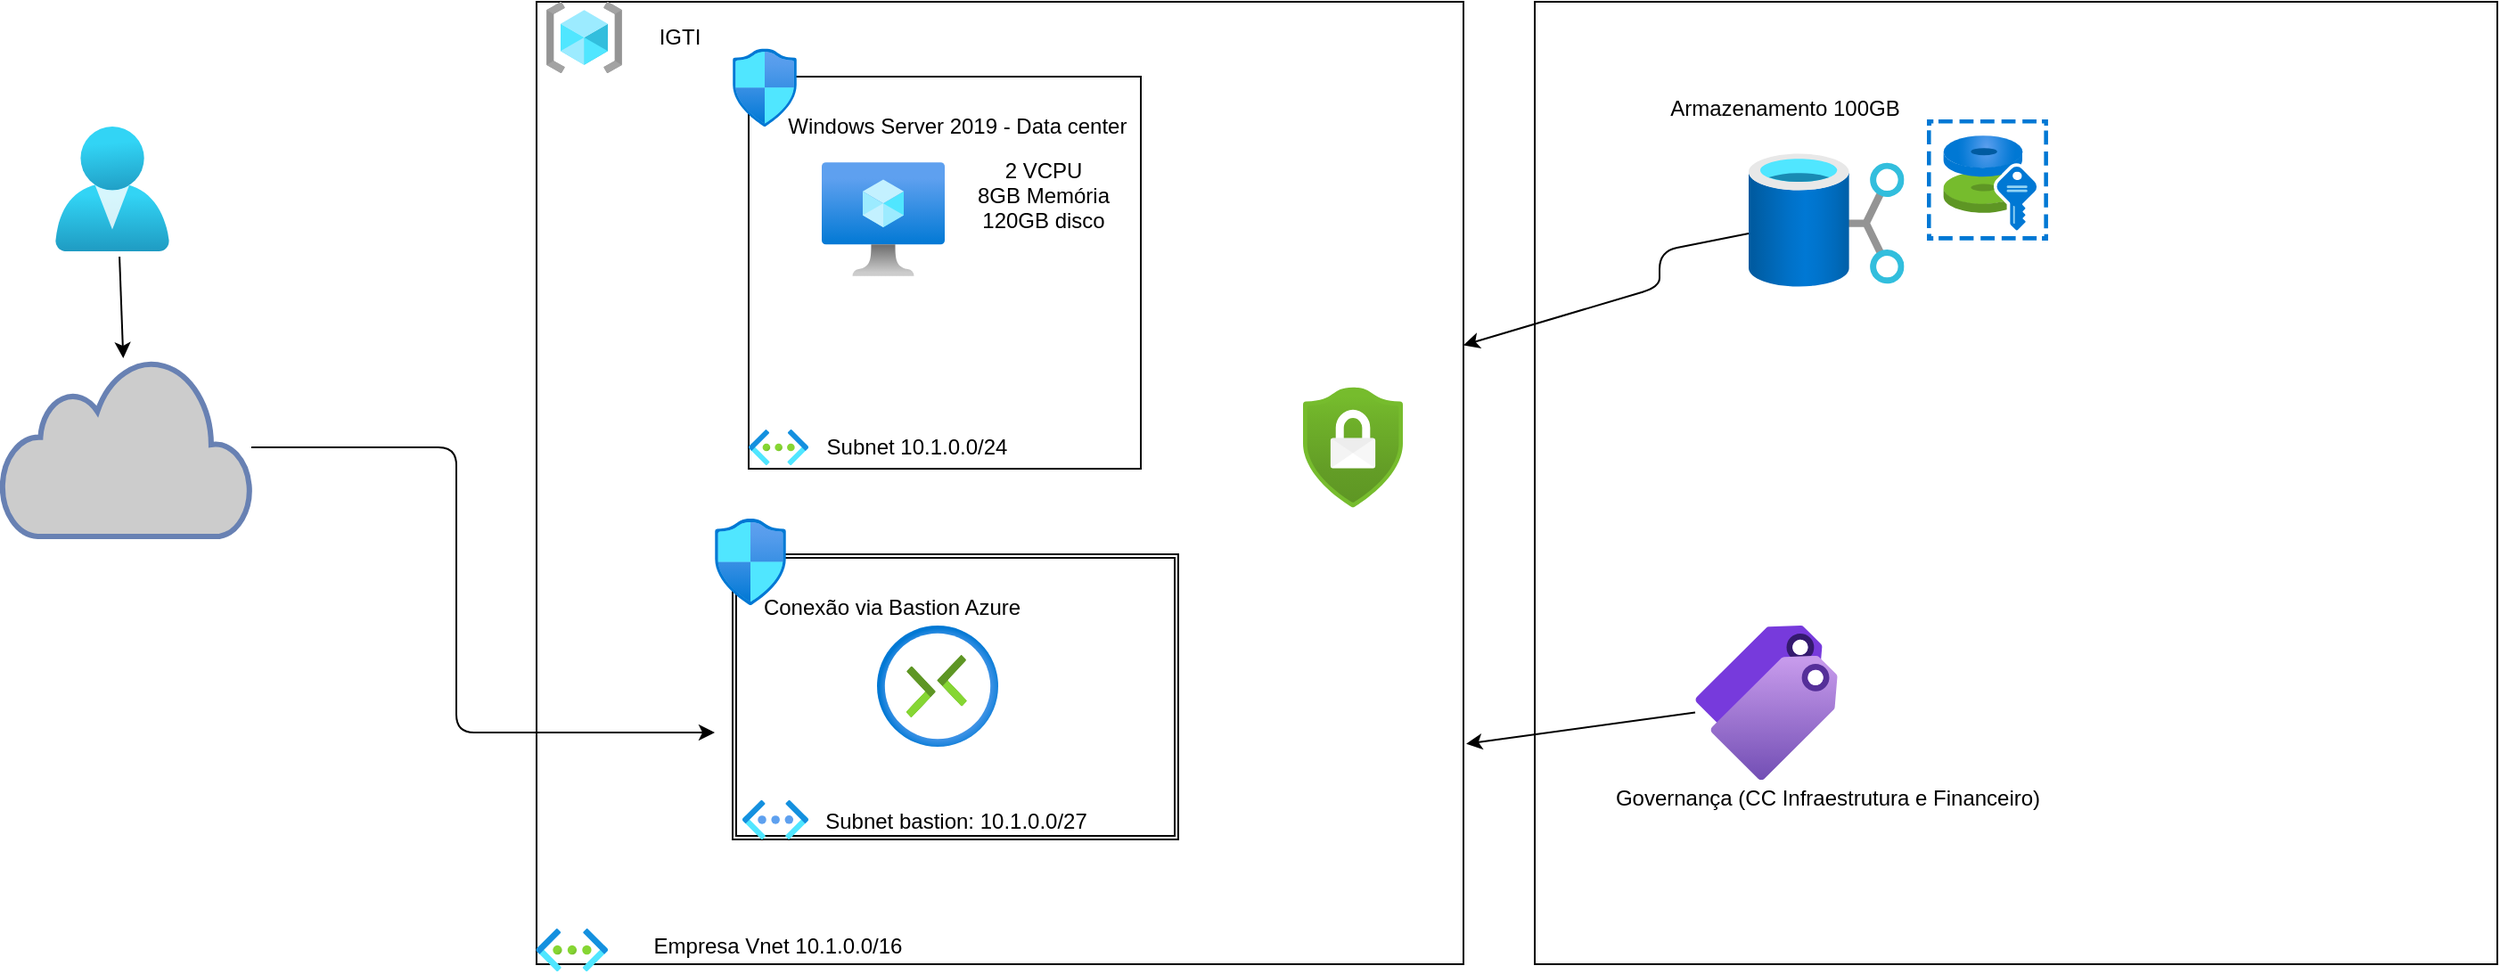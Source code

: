 <mxfile version="14.5.8" type="github">
  <diagram id="Ht1M8jgEwFfnCIfOTk4-" name="Page-1">
    <mxGraphModel dx="2646" dy="617" grid="1" gridSize="10" guides="1" tooltips="1" connect="1" arrows="1" fold="1" page="1" pageScale="1" pageWidth="1169" pageHeight="827" math="0" shadow="0">
      <root>
        <mxCell id="0" />
        <mxCell id="1" parent="0" />
        <mxCell id="kD9fcNUhj8GeK87am7Re-5" value="&lt;font style=&quot;vertical-align: inherit&quot;&gt;&lt;font style=&quot;vertical-align: inherit&quot;&gt;&lt;font style=&quot;vertical-align: inherit&quot;&gt;&lt;font style=&quot;vertical-align: inherit&quot;&gt;empresa-vnet 10.1.0.0/16&lt;/font&gt;&lt;/font&gt;&lt;/font&gt;&lt;/font&gt;" style="text;html=1;resizable=0;autosize=1;align=center;verticalAlign=middle;points=[];fillColor=none;strokeColor=none;rounded=0;" parent="1" vertex="1">
          <mxGeometry x="340" y="230" width="150" height="20" as="geometry" />
        </mxCell>
        <mxCell id="kD9fcNUhj8GeK87am7Re-6" value="&lt;font style=&quot;vertical-align: inherit&quot;&gt;&lt;font style=&quot;vertical-align: inherit&quot;&gt;&lt;font style=&quot;vertical-align: inherit&quot;&gt;&lt;font style=&quot;vertical-align: inherit&quot;&gt;subnet 10.1.0.0/24&lt;/font&gt;&lt;/font&gt;&lt;/font&gt;&lt;/font&gt;" style="text;html=1;resizable=0;autosize=1;align=center;verticalAlign=middle;points=[];fillColor=none;strokeColor=none;rounded=0;" parent="1" vertex="1">
          <mxGeometry x="420" y="370" width="110" height="20" as="geometry" />
        </mxCell>
        <mxCell id="kD9fcNUhj8GeK87am7Re-7" value="Texto" style="text;whiteSpace=wrap;html=1;" parent="1" vertex="1">
          <mxGeometry x="360" y="230" width="50" height="30" as="geometry" />
        </mxCell>
        <mxCell id="kD9fcNUhj8GeK87am7Re-13" value="" style="html=1;outlineConnect=0;fillColor=#CCCCCC;strokeColor=#6881B3;gradientColor=none;gradientDirection=north;strokeWidth=2;shape=mxgraph.networks.cloud;fontColor=#ffffff;" parent="1" vertex="1">
          <mxGeometry x="-100" y="340" width="140" height="100" as="geometry" />
        </mxCell>
        <mxCell id="-0IRwzmgg4wR90lVHfzS-1" value="" style="rounded=0;whiteSpace=wrap;html=1;" parent="1" vertex="1">
          <mxGeometry x="200" y="140" width="520" height="540" as="geometry" />
        </mxCell>
        <mxCell id="-0IRwzmgg4wR90lVHfzS-3" value="" style="aspect=fixed;html=1;points=[];align=center;image;fontSize=12;image=img/lib/azure2/networking/Virtual_Networks.svg;" parent="1" vertex="1">
          <mxGeometry x="199.75" y="660" width="40.25" height="24.03" as="geometry" />
        </mxCell>
        <mxCell id="-0IRwzmgg4wR90lVHfzS-4" value="&lt;font style=&quot;vertical-align: inherit&quot;&gt;&lt;font style=&quot;vertical-align: inherit&quot;&gt;&lt;font style=&quot;vertical-align: inherit&quot;&gt;&lt;font style=&quot;vertical-align: inherit&quot;&gt;&lt;font style=&quot;vertical-align: inherit&quot;&gt;&lt;font style=&quot;vertical-align: inherit&quot;&gt;Empresa Vnet 10.1.0.0/16&lt;/font&gt;&lt;/font&gt;&lt;/font&gt;&lt;/font&gt;&lt;/font&gt;&lt;/font&gt;" style="text;html=1;resizable=0;autosize=1;align=center;verticalAlign=middle;points=[];fillColor=none;strokeColor=none;rounded=0;" parent="1" vertex="1">
          <mxGeometry x="260" y="660" width="150" height="20" as="geometry" />
        </mxCell>
        <mxCell id="-0IRwzmgg4wR90lVHfzS-5" value="" style="whiteSpace=wrap;html=1;aspect=fixed;" parent="1" vertex="1">
          <mxGeometry x="319" y="182" width="220" height="220" as="geometry" />
        </mxCell>
        <mxCell id="-0IRwzmgg4wR90lVHfzS-7" value="" style="aspect=fixed;html=1;points=[];align=center;image;fontSize=12;image=img/lib/azure2/networking/Virtual_Networks.svg;" parent="1" vertex="1">
          <mxGeometry x="319" y="380" width="33.5" height="20" as="geometry" />
        </mxCell>
        <mxCell id="-0IRwzmgg4wR90lVHfzS-8" value="&lt;font style=&quot;vertical-align: inherit&quot;&gt;&lt;font style=&quot;vertical-align: inherit&quot;&gt;&lt;font style=&quot;vertical-align: inherit&quot;&gt;&lt;font style=&quot;vertical-align: inherit&quot;&gt;Subnet 10.1.0.0/24&lt;/font&gt;&lt;/font&gt;&lt;/font&gt;&lt;/font&gt;" style="text;html=1;resizable=0;autosize=1;align=center;verticalAlign=middle;points=[];fillColor=none;strokeColor=none;rounded=0;" parent="1" vertex="1">
          <mxGeometry x="352.5" y="380" width="120" height="20" as="geometry" />
        </mxCell>
        <mxCell id="-0IRwzmgg4wR90lVHfzS-9" value="" style="aspect=fixed;html=1;points=[];align=center;image;fontSize=12;image=img/lib/azure2/compute/Virtual_Machine.svg;" parent="1" vertex="1">
          <mxGeometry x="360" y="230" width="69" height="64" as="geometry" />
        </mxCell>
        <mxCell id="-0IRwzmgg4wR90lVHfzS-10" value="&lt;font style=&quot;vertical-align: inherit&quot;&gt;&lt;font style=&quot;vertical-align: inherit&quot;&gt;&lt;font style=&quot;vertical-align: inherit&quot;&gt;&lt;font style=&quot;vertical-align: inherit&quot;&gt;&lt;font style=&quot;vertical-align: inherit&quot;&gt;&lt;font style=&quot;vertical-align: inherit&quot;&gt;&lt;font style=&quot;vertical-align: inherit&quot;&gt;&lt;font style=&quot;vertical-align: inherit&quot;&gt;&amp;nbsp;Windows Server 2019 - Data center&lt;/font&gt;&lt;/font&gt;&lt;/font&gt;&lt;/font&gt;&lt;/font&gt;&lt;/font&gt;&lt;/font&gt;&lt;/font&gt;" style="text;html=1;resizable=0;autosize=1;align=center;verticalAlign=middle;points=[];fillColor=none;strokeColor=none;rounded=0;" parent="1" vertex="1">
          <mxGeometry x="329" y="200" width="210" height="20" as="geometry" />
        </mxCell>
        <mxCell id="-0IRwzmgg4wR90lVHfzS-11" value="&lt;font style=&quot;vertical-align: inherit&quot;&gt;&lt;font style=&quot;vertical-align: inherit&quot;&gt;2 VCPU&lt;br&gt;8GB Memória&lt;br&gt;120GB disco&lt;br&gt;&lt;br&gt;&lt;br&gt;&lt;/font&gt;&lt;/font&gt;" style="text;html=1;resizable=0;autosize=1;align=center;verticalAlign=middle;points=[];fillColor=none;strokeColor=none;rounded=0;" parent="1" vertex="1">
          <mxGeometry x="438.5" y="222.5" width="90" height="80" as="geometry" />
        </mxCell>
        <mxCell id="-0IRwzmgg4wR90lVHfzS-15" value="" style="edgeStyle=elbowEdgeStyle;elbow=horizontal;endArrow=classic;html=1;" parent="1" edge="1" source="kD9fcNUhj8GeK87am7Re-13">
          <mxGeometry width="50" height="50" relative="1" as="geometry">
            <mxPoint x="65" y="530" as="sourcePoint" />
            <mxPoint x="300" y="550" as="targetPoint" />
            <Array as="points">
              <mxPoint x="155" y="530" />
            </Array>
          </mxGeometry>
        </mxCell>
        <mxCell id="-0IRwzmgg4wR90lVHfzS-19" value="" style="whiteSpace=wrap;html=1;aspect=fixed;" parent="1" vertex="1">
          <mxGeometry x="760" y="140" width="540" height="540" as="geometry" />
        </mxCell>
        <mxCell id="-0IRwzmgg4wR90lVHfzS-20" value="" style="aspect=fixed;html=1;points=[];align=center;image;fontSize=12;image=img/lib/azure2/storage/Data_Shares.svg;" parent="1" vertex="1">
          <mxGeometry x="880" y="225" width="87.27" height="75" as="geometry" />
        </mxCell>
        <mxCell id="jdiM45fPQIDO2GmB808g-4" value="" style="aspect=fixed;html=1;points=[];align=center;image;fontSize=12;image=img/lib/azure2/general/Resource_Groups.svg;" vertex="1" parent="1">
          <mxGeometry x="205.5" y="140" width="42.5" height="40" as="geometry" />
        </mxCell>
        <mxCell id="jdiM45fPQIDO2GmB808g-5" value="&lt;font style=&quot;vertical-align: inherit&quot;&gt;&lt;font style=&quot;vertical-align: inherit&quot;&gt;&lt;font style=&quot;vertical-align: inherit&quot;&gt;&lt;font style=&quot;vertical-align: inherit&quot;&gt;IGTI&lt;/font&gt;&lt;/font&gt;&lt;/font&gt;&lt;/font&gt;" style="text;html=1;resizable=0;autosize=1;align=center;verticalAlign=middle;points=[];fillColor=none;strokeColor=none;rounded=0;" vertex="1" parent="1">
          <mxGeometry x="260" y="150" width="40" height="20" as="geometry" />
        </mxCell>
        <mxCell id="jdiM45fPQIDO2GmB808g-6" value="&lt;font style=&quot;vertical-align: inherit&quot;&gt;&lt;font style=&quot;vertical-align: inherit&quot;&gt;&lt;font style=&quot;vertical-align: inherit&quot;&gt;&lt;font style=&quot;vertical-align: inherit&quot;&gt;Armazenamento 100GB&lt;/font&gt;&lt;/font&gt;&lt;/font&gt;&lt;/font&gt;" style="text;html=1;resizable=0;autosize=1;align=center;verticalAlign=middle;points=[];fillColor=none;strokeColor=none;rounded=0;" vertex="1" parent="1">
          <mxGeometry x="830" y="190" width="140" height="20" as="geometry" />
        </mxCell>
        <mxCell id="jdiM45fPQIDO2GmB808g-7" value="" style="aspect=fixed;html=1;points=[];align=center;image;fontSize=12;image=img/lib/azure2/general/Tags.svg;" vertex="1" parent="1">
          <mxGeometry x="850" y="490" width="80" height="86.67" as="geometry" />
        </mxCell>
        <mxCell id="jdiM45fPQIDO2GmB808g-10" value="Governança (CC Infraestrutura e Financeiro)" style="text;html=1;resizable=0;autosize=1;align=center;verticalAlign=middle;points=[];fillColor=none;strokeColor=none;rounded=0;" vertex="1" parent="1">
          <mxGeometry x="798.63" y="576.67" width="250" height="20" as="geometry" />
        </mxCell>
        <mxCell id="jdiM45fPQIDO2GmB808g-11" value="" style="aspect=fixed;html=1;points=[];align=center;image;fontSize=12;image=img/lib/azure2/compute/Disk_Encryption_Sets.svg;" vertex="1" parent="1">
          <mxGeometry x="980" y="206" width="68" height="68" as="geometry" />
        </mxCell>
        <mxCell id="jdiM45fPQIDO2GmB808g-25" value="" style="endArrow=classic;html=1;" edge="1" parent="1" target="-0IRwzmgg4wR90lVHfzS-1">
          <mxGeometry width="50" height="50" relative="1" as="geometry">
            <mxPoint x="880" y="270" as="sourcePoint" />
            <mxPoint x="840" y="420" as="targetPoint" />
            <Array as="points">
              <mxPoint x="830" y="280" />
              <mxPoint x="830" y="300" />
            </Array>
          </mxGeometry>
        </mxCell>
        <mxCell id="jdiM45fPQIDO2GmB808g-26" value="" style="endArrow=classic;html=1;entryX=1.003;entryY=0.771;entryDx=0;entryDy=0;entryPerimeter=0;" edge="1" parent="1" source="jdiM45fPQIDO2GmB808g-7" target="-0IRwzmgg4wR90lVHfzS-1">
          <mxGeometry width="50" height="50" relative="1" as="geometry">
            <mxPoint x="790" y="470" as="sourcePoint" />
            <mxPoint x="840" y="420" as="targetPoint" />
            <Array as="points" />
          </mxGeometry>
        </mxCell>
        <mxCell id="jdiM45fPQIDO2GmB808g-31" value="" style="shape=ext;double=1;rounded=0;whiteSpace=wrap;html=1;" vertex="1" parent="1">
          <mxGeometry x="310" y="450" width="250" height="160" as="geometry" />
        </mxCell>
        <mxCell id="jdiM45fPQIDO2GmB808g-32" value="" style="aspect=fixed;html=1;points=[];align=center;image;fontSize=12;image=img/lib/azure2/identity/Users.svg;" vertex="1" parent="1">
          <mxGeometry x="-70" y="210" width="64" height="70" as="geometry" />
        </mxCell>
        <mxCell id="jdiM45fPQIDO2GmB808g-33" value="" style="endArrow=classic;html=1;exitX=0.563;exitY=1.043;exitDx=0;exitDy=0;exitPerimeter=0;" edge="1" parent="1" source="jdiM45fPQIDO2GmB808g-32" target="kD9fcNUhj8GeK87am7Re-13">
          <mxGeometry width="50" height="50" relative="1" as="geometry">
            <mxPoint x="-63" y="317" as="sourcePoint" />
            <mxPoint x="-30" y="330" as="targetPoint" />
          </mxGeometry>
        </mxCell>
        <mxCell id="jdiM45fPQIDO2GmB808g-34" value="" style="aspect=fixed;html=1;points=[];align=center;image;fontSize=12;image=img/lib/azure2/networking/Connections.svg;" vertex="1" parent="1">
          <mxGeometry x="391" y="490" width="68" height="68" as="geometry" />
        </mxCell>
        <mxCell id="jdiM45fPQIDO2GmB808g-35" value="Conexão via Bastion Azure" style="text;html=1;resizable=0;autosize=1;align=center;verticalAlign=middle;points=[];fillColor=none;strokeColor=none;rounded=0;" vertex="1" parent="1">
          <mxGeometry x="319" y="470" width="160" height="20" as="geometry" />
        </mxCell>
        <mxCell id="jdiM45fPQIDO2GmB808g-36" value="" style="aspect=fixed;html=1;points=[];align=center;image;fontSize=12;image=img/lib/azure2/networking/Virtual_Networks_Classic.svg;" vertex="1" parent="1">
          <mxGeometry x="315.5" y="587.91" width="37" height="22.09" as="geometry" />
        </mxCell>
        <mxCell id="jdiM45fPQIDO2GmB808g-37" value="Subnet bastion: 10.1.0.0/27" style="text;html=1;resizable=0;autosize=1;align=center;verticalAlign=middle;points=[];fillColor=none;strokeColor=none;rounded=0;" vertex="1" parent="1">
          <mxGeometry x="355" y="590" width="160" height="20" as="geometry" />
        </mxCell>
        <mxCell id="jdiM45fPQIDO2GmB808g-38" value="" style="aspect=fixed;html=1;points=[];align=center;image;fontSize=12;image=img/lib/azure2/networking/Network_Security_Groups.svg;" vertex="1" parent="1">
          <mxGeometry x="300" y="430" width="40" height="48.57" as="geometry" />
        </mxCell>
        <mxCell id="jdiM45fPQIDO2GmB808g-39" value="" style="aspect=fixed;html=1;points=[];align=center;image;fontSize=12;image=img/lib/azure2/networking/Network_Security_Groups.svg;" vertex="1" parent="1">
          <mxGeometry x="310" y="166.28" width="36" height="43.72" as="geometry" />
        </mxCell>
        <mxCell id="jdiM45fPQIDO2GmB808g-40" value="" style="aspect=fixed;html=1;points=[];align=center;image;fontSize=12;image=img/lib/azure2/security/Security_Center.svg;" vertex="1" parent="1">
          <mxGeometry x="630" y="356" width="56.0" height="68" as="geometry" />
        </mxCell>
      </root>
    </mxGraphModel>
  </diagram>
</mxfile>
